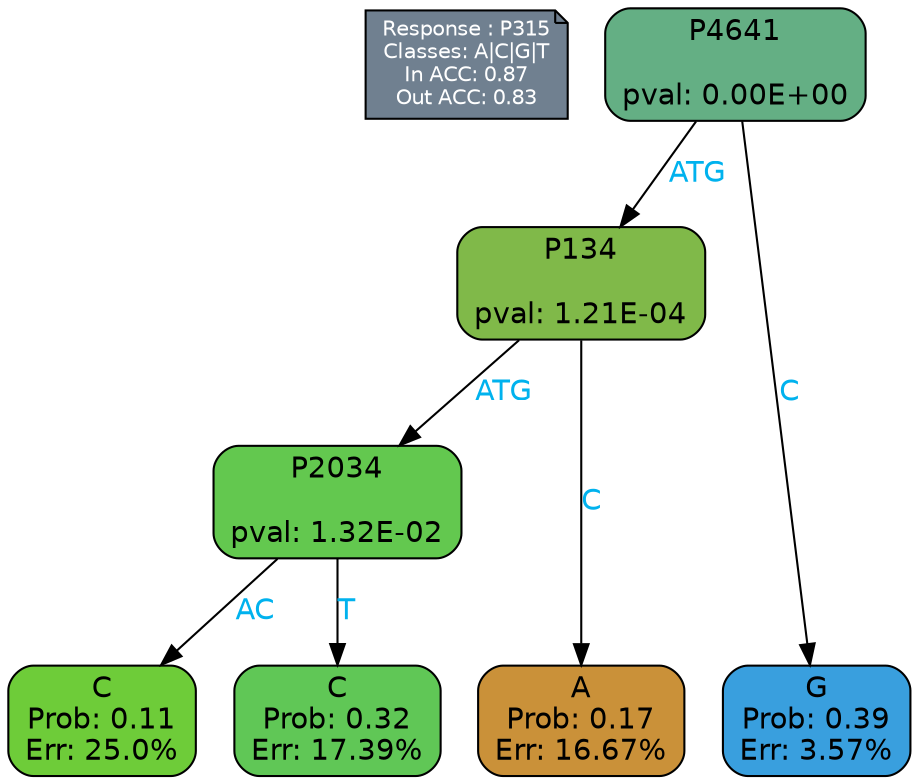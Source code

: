 digraph Tree {
node [shape=box, style="filled, rounded", color="black", fontname=helvetica] ;
graph [ranksep=equally, splines=polylines, bgcolor=transparent, dpi=600] ;
edge [fontname=helvetica] ;
LEGEND [label="Response : P315
Classes: A|C|G|T
In ACC: 0.87
Out ACC: 0.83
",shape=note,align=left,style=filled,fillcolor="slategray",fontcolor="white",fontsize=10];1 [label="P4641

pval: 0.00E+00", fillcolor="#64af84"] ;
2 [label="P134

pval: 1.21E-04", fillcolor="#80b949"] ;
3 [label="P2034

pval: 1.32E-02", fillcolor="#63c84f"] ;
4 [label="C
Prob: 0.11
Err: 25.0%", fillcolor="#6ecc39"] ;
5 [label="C
Prob: 0.32
Err: 17.39%", fillcolor="#60c756"] ;
6 [label="A
Prob: 0.17
Err: 16.67%", fillcolor="#ca9139"] ;
7 [label="G
Prob: 0.39
Err: 3.57%", fillcolor="#399fde"] ;
1 -> 2 [label="ATG",fontcolor=deepskyblue2] ;
1 -> 7 [label="C",fontcolor=deepskyblue2] ;
2 -> 3 [label="ATG",fontcolor=deepskyblue2] ;
2 -> 6 [label="C",fontcolor=deepskyblue2] ;
3 -> 4 [label="AC",fontcolor=deepskyblue2] ;
3 -> 5 [label="T",fontcolor=deepskyblue2] ;
{rank = same; 4;5;6;7;}{rank = same; LEGEND;1;}}